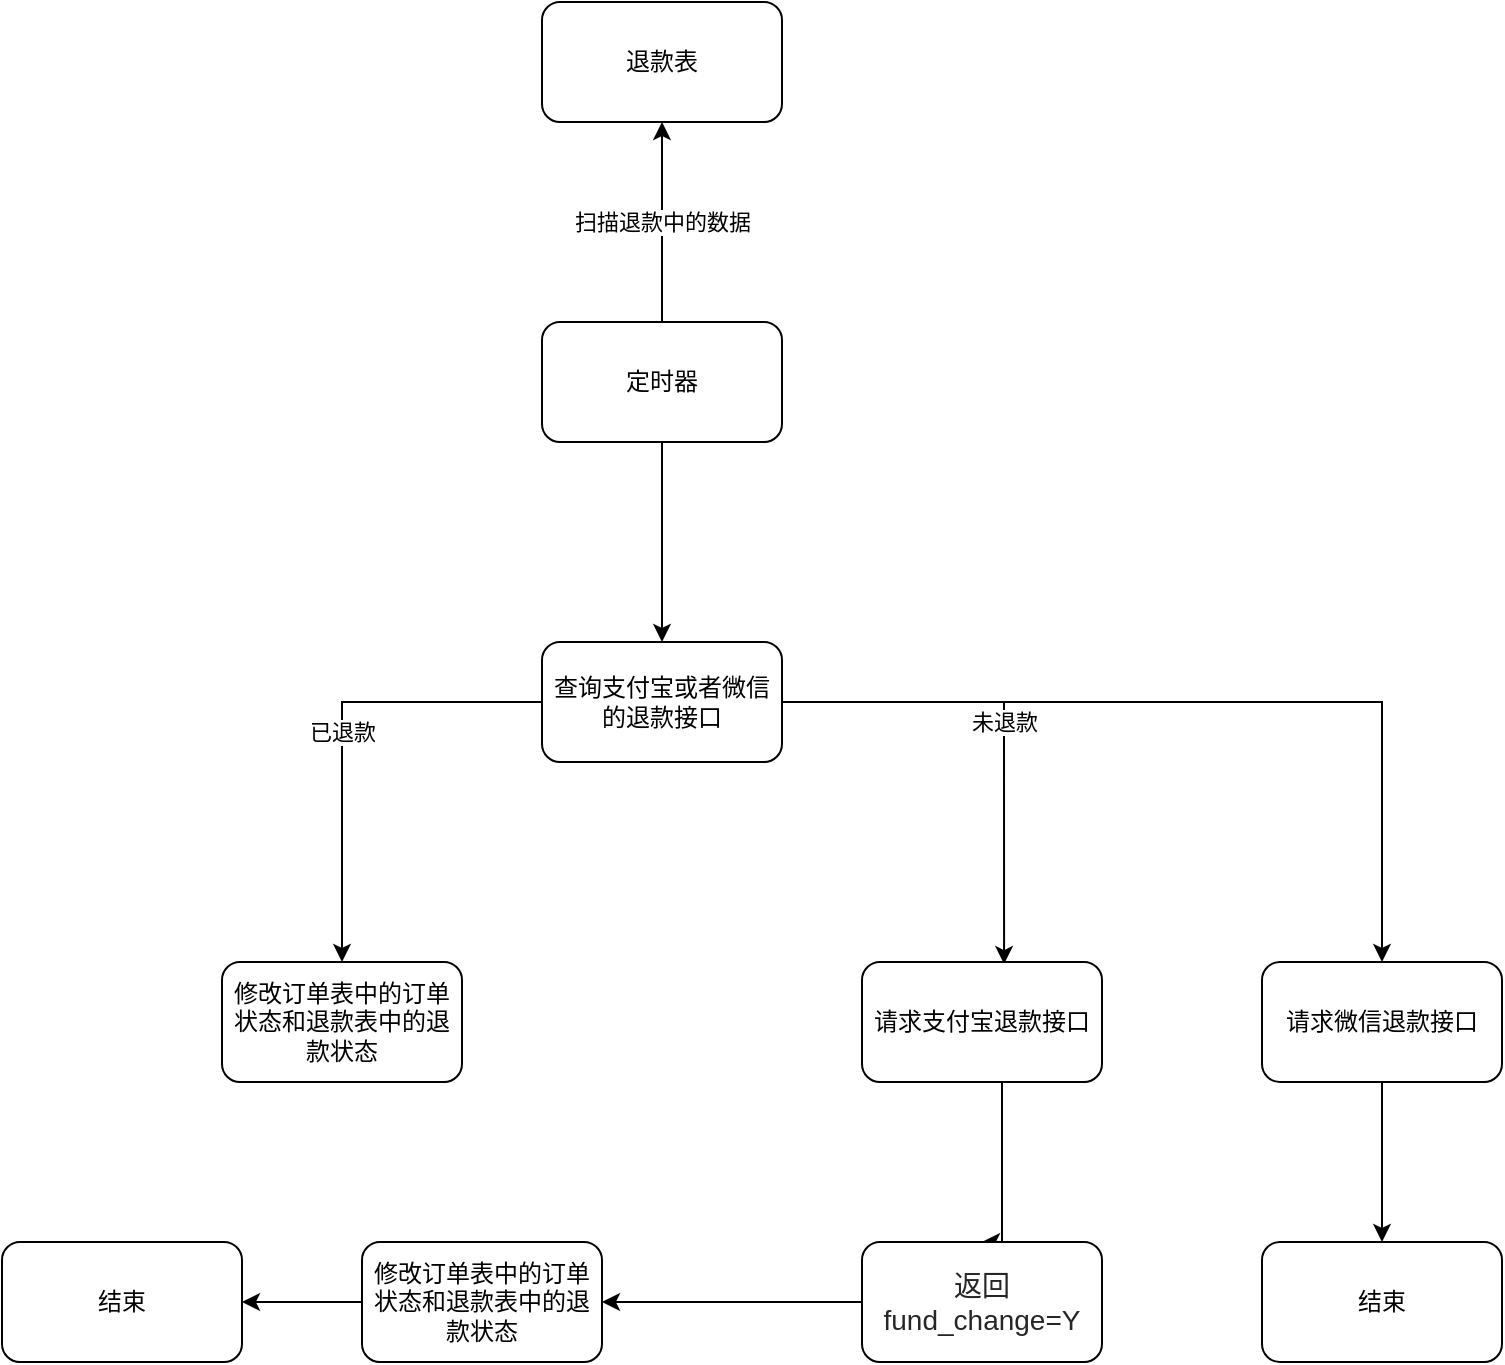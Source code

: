 <mxfile version="14.7.3" type="github">
  <diagram id="80yZAHpurwyC2C2U7vmw" name="第 1 页">
    <mxGraphModel dx="1422" dy="763" grid="1" gridSize="10" guides="1" tooltips="1" connect="1" arrows="1" fold="1" page="1" pageScale="1" pageWidth="827" pageHeight="1169" math="0" shadow="0">
      <root>
        <mxCell id="0" />
        <mxCell id="1" parent="0" />
        <mxCell id="2Vet_JQUSWxg4O2W9YX3-3" value="扫描退款中的数据" style="edgeStyle=orthogonalEdgeStyle;rounded=0;orthogonalLoop=1;jettySize=auto;html=1;entryX=0.5;entryY=1;entryDx=0;entryDy=0;" edge="1" parent="1" source="2Vet_JQUSWxg4O2W9YX3-1" target="2Vet_JQUSWxg4O2W9YX3-2">
          <mxGeometry relative="1" as="geometry" />
        </mxCell>
        <mxCell id="2Vet_JQUSWxg4O2W9YX3-5" style="edgeStyle=orthogonalEdgeStyle;rounded=0;orthogonalLoop=1;jettySize=auto;html=1;entryX=0.5;entryY=0;entryDx=0;entryDy=0;" edge="1" parent="1" source="2Vet_JQUSWxg4O2W9YX3-1">
          <mxGeometry relative="1" as="geometry">
            <mxPoint x="380" y="360" as="targetPoint" />
          </mxGeometry>
        </mxCell>
        <mxCell id="2Vet_JQUSWxg4O2W9YX3-1" value="定时器" style="rounded=1;whiteSpace=wrap;html=1;" vertex="1" parent="1">
          <mxGeometry x="320" y="200" width="120" height="60" as="geometry" />
        </mxCell>
        <mxCell id="2Vet_JQUSWxg4O2W9YX3-2" value="退款表" style="rounded=1;whiteSpace=wrap;html=1;" vertex="1" parent="1">
          <mxGeometry x="320" y="40" width="120" height="60" as="geometry" />
        </mxCell>
        <mxCell id="2Vet_JQUSWxg4O2W9YX3-12" value="已退款" style="edgeStyle=orthogonalEdgeStyle;rounded=0;orthogonalLoop=1;jettySize=auto;html=1;entryX=0.5;entryY=0;entryDx=0;entryDy=0;" edge="1" parent="1" source="2Vet_JQUSWxg4O2W9YX3-10" target="2Vet_JQUSWxg4O2W9YX3-11">
          <mxGeometry relative="1" as="geometry" />
        </mxCell>
        <mxCell id="2Vet_JQUSWxg4O2W9YX3-14" value="未退款" style="edgeStyle=orthogonalEdgeStyle;rounded=0;orthogonalLoop=1;jettySize=auto;html=1;entryX=0.592;entryY=0.017;entryDx=0;entryDy=0;entryPerimeter=0;" edge="1" parent="1" source="2Vet_JQUSWxg4O2W9YX3-10" target="2Vet_JQUSWxg4O2W9YX3-13">
          <mxGeometry relative="1" as="geometry" />
        </mxCell>
        <mxCell id="2Vet_JQUSWxg4O2W9YX3-26" style="edgeStyle=orthogonalEdgeStyle;rounded=0;orthogonalLoop=1;jettySize=auto;html=1;entryX=0.5;entryY=0;entryDx=0;entryDy=0;" edge="1" parent="1" source="2Vet_JQUSWxg4O2W9YX3-10" target="2Vet_JQUSWxg4O2W9YX3-15">
          <mxGeometry relative="1" as="geometry" />
        </mxCell>
        <mxCell id="2Vet_JQUSWxg4O2W9YX3-10" value="查询支付宝或者微信的退款接口" style="rounded=1;whiteSpace=wrap;html=1;" vertex="1" parent="1">
          <mxGeometry x="320" y="360" width="120" height="60" as="geometry" />
        </mxCell>
        <mxCell id="2Vet_JQUSWxg4O2W9YX3-11" value="修改订单表中的订单状态和退款表中的退款状态" style="rounded=1;whiteSpace=wrap;html=1;" vertex="1" parent="1">
          <mxGeometry x="160" y="520" width="120" height="60" as="geometry" />
        </mxCell>
        <mxCell id="2Vet_JQUSWxg4O2W9YX3-18" style="edgeStyle=orthogonalEdgeStyle;rounded=0;orthogonalLoop=1;jettySize=auto;html=1;entryX=0.5;entryY=0;entryDx=0;entryDy=0;" edge="1" parent="1" source="2Vet_JQUSWxg4O2W9YX3-13" target="2Vet_JQUSWxg4O2W9YX3-17">
          <mxGeometry relative="1" as="geometry">
            <Array as="points">
              <mxPoint x="550" y="660" />
            </Array>
          </mxGeometry>
        </mxCell>
        <mxCell id="2Vet_JQUSWxg4O2W9YX3-13" value="请求支付宝退款接口" style="rounded=1;whiteSpace=wrap;html=1;" vertex="1" parent="1">
          <mxGeometry x="480" y="520" width="120" height="60" as="geometry" />
        </mxCell>
        <mxCell id="2Vet_JQUSWxg4O2W9YX3-25" style="edgeStyle=orthogonalEdgeStyle;rounded=0;orthogonalLoop=1;jettySize=auto;html=1;entryX=0.5;entryY=0;entryDx=0;entryDy=0;" edge="1" parent="1" source="2Vet_JQUSWxg4O2W9YX3-15" target="2Vet_JQUSWxg4O2W9YX3-23">
          <mxGeometry relative="1" as="geometry" />
        </mxCell>
        <mxCell id="2Vet_JQUSWxg4O2W9YX3-15" value="请求微信退款接口" style="rounded=1;whiteSpace=wrap;html=1;" vertex="1" parent="1">
          <mxGeometry x="680" y="520" width="120" height="60" as="geometry" />
        </mxCell>
        <mxCell id="2Vet_JQUSWxg4O2W9YX3-20" style="edgeStyle=orthogonalEdgeStyle;rounded=0;orthogonalLoop=1;jettySize=auto;html=1;entryX=1;entryY=0.5;entryDx=0;entryDy=0;" edge="1" parent="1" source="2Vet_JQUSWxg4O2W9YX3-17" target="2Vet_JQUSWxg4O2W9YX3-19">
          <mxGeometry relative="1" as="geometry" />
        </mxCell>
        <mxCell id="2Vet_JQUSWxg4O2W9YX3-17" value="&lt;span style=&quot;color: #262626 ; font-size: 14px&quot;&gt;返回fund_change=Y&lt;/span&gt;" style="rounded=1;whiteSpace=wrap;html=1;" vertex="1" parent="1">
          <mxGeometry x="480" y="660" width="120" height="60" as="geometry" />
        </mxCell>
        <mxCell id="2Vet_JQUSWxg4O2W9YX3-22" style="edgeStyle=orthogonalEdgeStyle;rounded=0;orthogonalLoop=1;jettySize=auto;html=1;exitX=0;exitY=0.5;exitDx=0;exitDy=0;entryX=1;entryY=0.5;entryDx=0;entryDy=0;" edge="1" parent="1" source="2Vet_JQUSWxg4O2W9YX3-19" target="2Vet_JQUSWxg4O2W9YX3-21">
          <mxGeometry relative="1" as="geometry" />
        </mxCell>
        <mxCell id="2Vet_JQUSWxg4O2W9YX3-19" value="修改订单表中的订单状态和退款表中的退款状态" style="rounded=1;whiteSpace=wrap;html=1;" vertex="1" parent="1">
          <mxGeometry x="230" y="660" width="120" height="60" as="geometry" />
        </mxCell>
        <mxCell id="2Vet_JQUSWxg4O2W9YX3-21" value="结束" style="rounded=1;whiteSpace=wrap;html=1;" vertex="1" parent="1">
          <mxGeometry x="50" y="660" width="120" height="60" as="geometry" />
        </mxCell>
        <mxCell id="2Vet_JQUSWxg4O2W9YX3-23" value="结束" style="rounded=1;whiteSpace=wrap;html=1;" vertex="1" parent="1">
          <mxGeometry x="680" y="660" width="120" height="60" as="geometry" />
        </mxCell>
      </root>
    </mxGraphModel>
  </diagram>
</mxfile>
